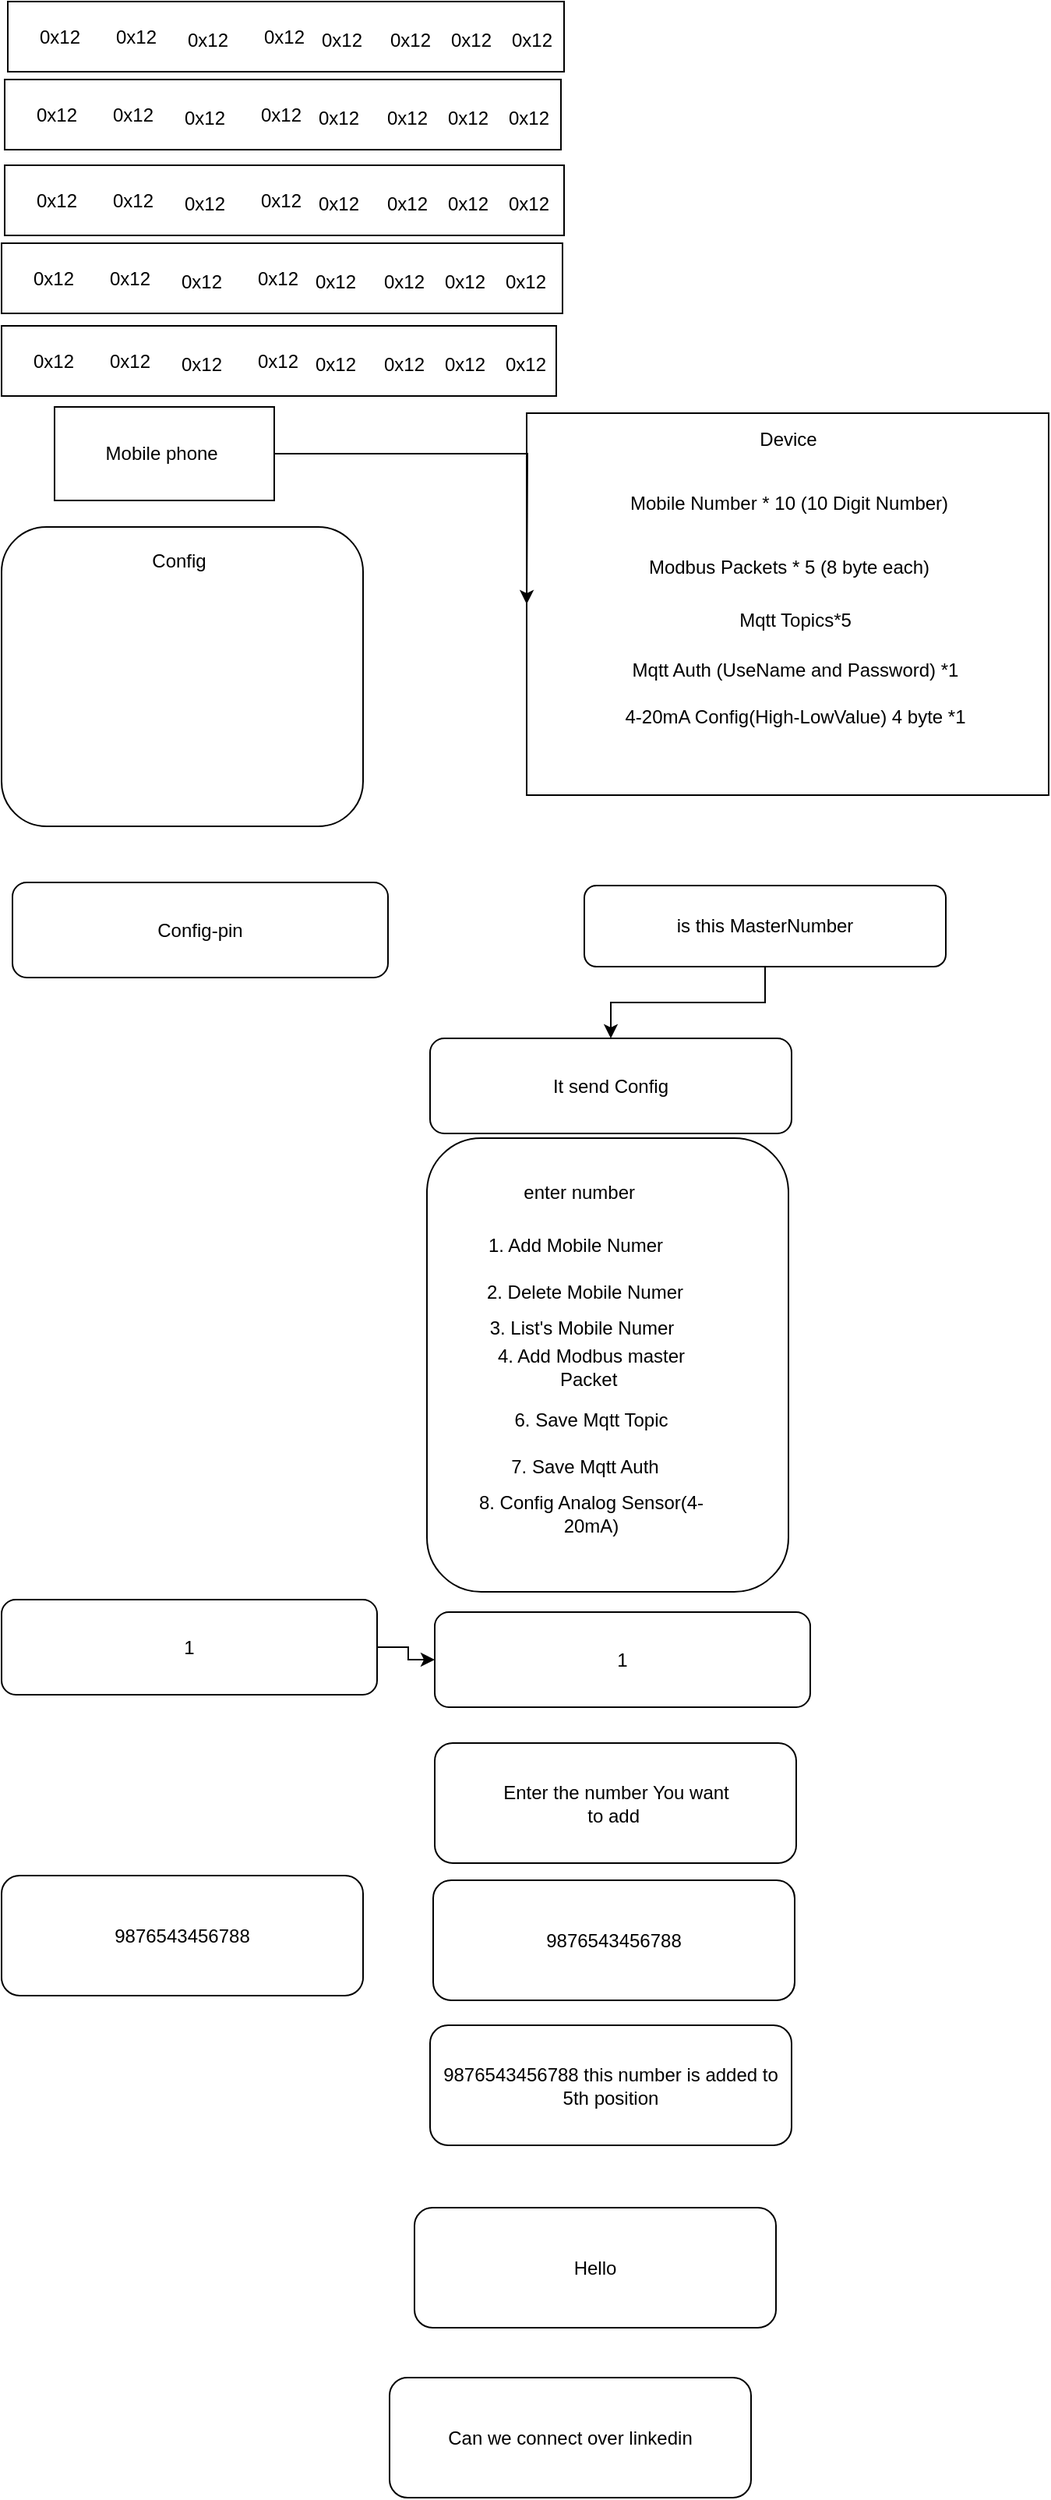 <mxfile version="20.7.4" type="device"><diagram id="UV3ZCmatX03Z8bhax8fV" name="Page-1"><mxGraphModel dx="1434" dy="854" grid="1" gridSize="10" guides="1" tooltips="1" connect="1" arrows="1" fold="1" page="1" pageScale="1" pageWidth="827" pageHeight="1169" math="0" shadow="0"><root><mxCell id="0"/><mxCell id="1" parent="0"/><mxCell id="59p0AvyfdVepsQXnpc3s-46" value="" style="rounded=0;whiteSpace=wrap;html=1;" parent="1" vertex="1"><mxGeometry x="395" y="294" width="335" height="245" as="geometry"/></mxCell><mxCell id="59p0AvyfdVepsQXnpc3s-80" value="" style="rounded=0;whiteSpace=wrap;html=1;" parent="1" vertex="1"><mxGeometry x="62" y="30" width="357" height="45" as="geometry"/></mxCell><mxCell id="59p0AvyfdVepsQXnpc3s-81" value="0x12" style="text;html=1;align=center;verticalAlign=middle;resizable=0;points=[];autosize=1;strokeColor=none;fillColor=none;" parent="1" vertex="1"><mxGeometry x="73" y="39.5" width="44" height="26" as="geometry"/></mxCell><mxCell id="59p0AvyfdVepsQXnpc3s-82" value="0x12" style="text;html=1;align=center;verticalAlign=middle;resizable=0;points=[];autosize=1;strokeColor=none;fillColor=none;" parent="1" vertex="1"><mxGeometry x="122" y="39.5" width="44" height="26" as="geometry"/></mxCell><mxCell id="59p0AvyfdVepsQXnpc3s-83" value="0x12" style="text;html=1;align=center;verticalAlign=middle;resizable=0;points=[];autosize=1;strokeColor=none;fillColor=none;" parent="1" vertex="1"><mxGeometry x="168" y="42" width="44" height="26" as="geometry"/></mxCell><mxCell id="59p0AvyfdVepsQXnpc3s-84" value="0x12" style="text;html=1;align=center;verticalAlign=middle;resizable=0;points=[];autosize=1;strokeColor=none;fillColor=none;" parent="1" vertex="1"><mxGeometry x="217" y="39.5" width="44" height="26" as="geometry"/></mxCell><mxCell id="59p0AvyfdVepsQXnpc3s-85" value="0x12" style="text;html=1;align=center;verticalAlign=middle;resizable=0;points=[];autosize=1;strokeColor=none;fillColor=none;" parent="1" vertex="1"><mxGeometry x="254" y="42" width="44" height="26" as="geometry"/></mxCell><mxCell id="59p0AvyfdVepsQXnpc3s-86" value="0x12" style="text;html=1;align=center;verticalAlign=middle;resizable=0;points=[];autosize=1;strokeColor=none;fillColor=none;" parent="1" vertex="1"><mxGeometry x="298" y="42" width="44" height="26" as="geometry"/></mxCell><mxCell id="59p0AvyfdVepsQXnpc3s-87" value="0x12" style="text;html=1;align=center;verticalAlign=middle;resizable=0;points=[];autosize=1;strokeColor=none;fillColor=none;" parent="1" vertex="1"><mxGeometry x="337" y="42" width="44" height="26" as="geometry"/></mxCell><mxCell id="59p0AvyfdVepsQXnpc3s-88" value="0x12" style="text;html=1;align=center;verticalAlign=middle;resizable=0;points=[];autosize=1;strokeColor=none;fillColor=none;" parent="1" vertex="1"><mxGeometry x="376" y="42" width="44" height="26" as="geometry"/></mxCell><mxCell id="59p0AvyfdVepsQXnpc3s-89" value="" style="rounded=0;whiteSpace=wrap;html=1;" parent="1" vertex="1"><mxGeometry x="60" y="80" width="357" height="45" as="geometry"/></mxCell><mxCell id="59p0AvyfdVepsQXnpc3s-90" value="0x12" style="text;html=1;align=center;verticalAlign=middle;resizable=0;points=[];autosize=1;strokeColor=none;fillColor=none;" parent="1" vertex="1"><mxGeometry x="71" y="89.5" width="44" height="26" as="geometry"/></mxCell><mxCell id="59p0AvyfdVepsQXnpc3s-91" value="0x12" style="text;html=1;align=center;verticalAlign=middle;resizable=0;points=[];autosize=1;strokeColor=none;fillColor=none;" parent="1" vertex="1"><mxGeometry x="120" y="89.5" width="44" height="26" as="geometry"/></mxCell><mxCell id="59p0AvyfdVepsQXnpc3s-92" value="0x12" style="text;html=1;align=center;verticalAlign=middle;resizable=0;points=[];autosize=1;strokeColor=none;fillColor=none;" parent="1" vertex="1"><mxGeometry x="166" y="92" width="44" height="26" as="geometry"/></mxCell><mxCell id="59p0AvyfdVepsQXnpc3s-93" value="0x12" style="text;html=1;align=center;verticalAlign=middle;resizable=0;points=[];autosize=1;strokeColor=none;fillColor=none;" parent="1" vertex="1"><mxGeometry x="215" y="89.5" width="44" height="26" as="geometry"/></mxCell><mxCell id="59p0AvyfdVepsQXnpc3s-94" value="0x12" style="text;html=1;align=center;verticalAlign=middle;resizable=0;points=[];autosize=1;strokeColor=none;fillColor=none;" parent="1" vertex="1"><mxGeometry x="252" y="92" width="44" height="26" as="geometry"/></mxCell><mxCell id="59p0AvyfdVepsQXnpc3s-95" value="0x12" style="text;html=1;align=center;verticalAlign=middle;resizable=0;points=[];autosize=1;strokeColor=none;fillColor=none;" parent="1" vertex="1"><mxGeometry x="296" y="92" width="44" height="26" as="geometry"/></mxCell><mxCell id="59p0AvyfdVepsQXnpc3s-96" value="0x12" style="text;html=1;align=center;verticalAlign=middle;resizable=0;points=[];autosize=1;strokeColor=none;fillColor=none;" parent="1" vertex="1"><mxGeometry x="335" y="92" width="44" height="26" as="geometry"/></mxCell><mxCell id="59p0AvyfdVepsQXnpc3s-97" value="0x12" style="text;html=1;align=center;verticalAlign=middle;resizable=0;points=[];autosize=1;strokeColor=none;fillColor=none;" parent="1" vertex="1"><mxGeometry x="374" y="92" width="44" height="26" as="geometry"/></mxCell><mxCell id="59p0AvyfdVepsQXnpc3s-98" value="" style="rounded=0;whiteSpace=wrap;html=1;" parent="1" vertex="1"><mxGeometry x="60" y="135" width="359" height="45" as="geometry"/></mxCell><mxCell id="59p0AvyfdVepsQXnpc3s-99" value="0x12" style="text;html=1;align=center;verticalAlign=middle;resizable=0;points=[];autosize=1;strokeColor=none;fillColor=none;" parent="1" vertex="1"><mxGeometry x="71" y="144.5" width="44" height="26" as="geometry"/></mxCell><mxCell id="59p0AvyfdVepsQXnpc3s-100" value="0x12" style="text;html=1;align=center;verticalAlign=middle;resizable=0;points=[];autosize=1;strokeColor=none;fillColor=none;" parent="1" vertex="1"><mxGeometry x="120" y="144.5" width="44" height="26" as="geometry"/></mxCell><mxCell id="59p0AvyfdVepsQXnpc3s-101" value="0x12" style="text;html=1;align=center;verticalAlign=middle;resizable=0;points=[];autosize=1;strokeColor=none;fillColor=none;" parent="1" vertex="1"><mxGeometry x="166" y="147" width="44" height="26" as="geometry"/></mxCell><mxCell id="59p0AvyfdVepsQXnpc3s-102" value="0x12" style="text;html=1;align=center;verticalAlign=middle;resizable=0;points=[];autosize=1;strokeColor=none;fillColor=none;" parent="1" vertex="1"><mxGeometry x="215" y="144.5" width="44" height="26" as="geometry"/></mxCell><mxCell id="59p0AvyfdVepsQXnpc3s-103" value="0x12" style="text;html=1;align=center;verticalAlign=middle;resizable=0;points=[];autosize=1;strokeColor=none;fillColor=none;" parent="1" vertex="1"><mxGeometry x="252" y="147" width="44" height="26" as="geometry"/></mxCell><mxCell id="59p0AvyfdVepsQXnpc3s-104" value="0x12" style="text;html=1;align=center;verticalAlign=middle;resizable=0;points=[];autosize=1;strokeColor=none;fillColor=none;" parent="1" vertex="1"><mxGeometry x="296" y="147" width="44" height="26" as="geometry"/></mxCell><mxCell id="59p0AvyfdVepsQXnpc3s-105" value="0x12" style="text;html=1;align=center;verticalAlign=middle;resizable=0;points=[];autosize=1;strokeColor=none;fillColor=none;" parent="1" vertex="1"><mxGeometry x="335" y="147" width="44" height="26" as="geometry"/></mxCell><mxCell id="59p0AvyfdVepsQXnpc3s-106" value="0x12" style="text;html=1;align=center;verticalAlign=middle;resizable=0;points=[];autosize=1;strokeColor=none;fillColor=none;" parent="1" vertex="1"><mxGeometry x="374" y="147" width="44" height="26" as="geometry"/></mxCell><mxCell id="59p0AvyfdVepsQXnpc3s-107" value="" style="rounded=0;whiteSpace=wrap;html=1;" parent="1" vertex="1"><mxGeometry x="58" y="185" width="360" height="45" as="geometry"/></mxCell><mxCell id="59p0AvyfdVepsQXnpc3s-108" value="0x12" style="text;html=1;align=center;verticalAlign=middle;resizable=0;points=[];autosize=1;strokeColor=none;fillColor=none;" parent="1" vertex="1"><mxGeometry x="69" y="194.5" width="44" height="26" as="geometry"/></mxCell><mxCell id="59p0AvyfdVepsQXnpc3s-109" value="0x12" style="text;html=1;align=center;verticalAlign=middle;resizable=0;points=[];autosize=1;strokeColor=none;fillColor=none;" parent="1" vertex="1"><mxGeometry x="118" y="194.5" width="44" height="26" as="geometry"/></mxCell><mxCell id="59p0AvyfdVepsQXnpc3s-110" value="0x12" style="text;html=1;align=center;verticalAlign=middle;resizable=0;points=[];autosize=1;strokeColor=none;fillColor=none;" parent="1" vertex="1"><mxGeometry x="164" y="197" width="44" height="26" as="geometry"/></mxCell><mxCell id="59p0AvyfdVepsQXnpc3s-111" value="0x12" style="text;html=1;align=center;verticalAlign=middle;resizable=0;points=[];autosize=1;strokeColor=none;fillColor=none;" parent="1" vertex="1"><mxGeometry x="213" y="194.5" width="44" height="26" as="geometry"/></mxCell><mxCell id="59p0AvyfdVepsQXnpc3s-112" value="0x12" style="text;html=1;align=center;verticalAlign=middle;resizable=0;points=[];autosize=1;strokeColor=none;fillColor=none;" parent="1" vertex="1"><mxGeometry x="250" y="197" width="44" height="26" as="geometry"/></mxCell><mxCell id="59p0AvyfdVepsQXnpc3s-113" value="0x12" style="text;html=1;align=center;verticalAlign=middle;resizable=0;points=[];autosize=1;strokeColor=none;fillColor=none;" parent="1" vertex="1"><mxGeometry x="294" y="197" width="44" height="26" as="geometry"/></mxCell><mxCell id="59p0AvyfdVepsQXnpc3s-114" value="0x12" style="text;html=1;align=center;verticalAlign=middle;resizable=0;points=[];autosize=1;strokeColor=none;fillColor=none;" parent="1" vertex="1"><mxGeometry x="333" y="197" width="44" height="26" as="geometry"/></mxCell><mxCell id="59p0AvyfdVepsQXnpc3s-115" value="0x12" style="text;html=1;align=center;verticalAlign=middle;resizable=0;points=[];autosize=1;strokeColor=none;fillColor=none;" parent="1" vertex="1"><mxGeometry x="372" y="197" width="44" height="26" as="geometry"/></mxCell><mxCell id="59p0AvyfdVepsQXnpc3s-116" value="" style="rounded=0;whiteSpace=wrap;html=1;" parent="1" vertex="1"><mxGeometry x="58" y="238" width="356" height="45" as="geometry"/></mxCell><mxCell id="59p0AvyfdVepsQXnpc3s-117" value="0x12" style="text;html=1;align=center;verticalAlign=middle;resizable=0;points=[];autosize=1;strokeColor=none;fillColor=none;" parent="1" vertex="1"><mxGeometry x="69" y="247.5" width="44" height="26" as="geometry"/></mxCell><mxCell id="59p0AvyfdVepsQXnpc3s-118" value="0x12" style="text;html=1;align=center;verticalAlign=middle;resizable=0;points=[];autosize=1;strokeColor=none;fillColor=none;" parent="1" vertex="1"><mxGeometry x="118" y="247.5" width="44" height="26" as="geometry"/></mxCell><mxCell id="59p0AvyfdVepsQXnpc3s-119" value="0x12" style="text;html=1;align=center;verticalAlign=middle;resizable=0;points=[];autosize=1;strokeColor=none;fillColor=none;" parent="1" vertex="1"><mxGeometry x="164" y="250" width="44" height="26" as="geometry"/></mxCell><mxCell id="59p0AvyfdVepsQXnpc3s-120" value="0x12" style="text;html=1;align=center;verticalAlign=middle;resizable=0;points=[];autosize=1;strokeColor=none;fillColor=none;" parent="1" vertex="1"><mxGeometry x="213" y="247.5" width="44" height="26" as="geometry"/></mxCell><mxCell id="59p0AvyfdVepsQXnpc3s-121" value="0x12" style="text;html=1;align=center;verticalAlign=middle;resizable=0;points=[];autosize=1;strokeColor=none;fillColor=none;" parent="1" vertex="1"><mxGeometry x="250" y="250" width="44" height="26" as="geometry"/></mxCell><mxCell id="59p0AvyfdVepsQXnpc3s-122" value="0x12" style="text;html=1;align=center;verticalAlign=middle;resizable=0;points=[];autosize=1;strokeColor=none;fillColor=none;" parent="1" vertex="1"><mxGeometry x="294" y="250" width="44" height="26" as="geometry"/></mxCell><mxCell id="59p0AvyfdVepsQXnpc3s-123" value="0x12" style="text;html=1;align=center;verticalAlign=middle;resizable=0;points=[];autosize=1;strokeColor=none;fillColor=none;" parent="1" vertex="1"><mxGeometry x="333" y="250" width="44" height="26" as="geometry"/></mxCell><mxCell id="59p0AvyfdVepsQXnpc3s-124" value="0x12" style="text;html=1;align=center;verticalAlign=middle;resizable=0;points=[];autosize=1;strokeColor=none;fillColor=none;" parent="1" vertex="1"><mxGeometry x="372" y="250" width="44" height="26" as="geometry"/></mxCell><mxCell id="59p0AvyfdVepsQXnpc3s-125" style="edgeStyle=orthogonalEdgeStyle;rounded=0;orthogonalLoop=1;jettySize=auto;html=1;" parent="1" source="59p0AvyfdVepsQXnpc3s-126" edge="1"><mxGeometry relative="1" as="geometry"><mxPoint x="395" y="416.5" as="targetPoint"/></mxGeometry></mxCell><mxCell id="59p0AvyfdVepsQXnpc3s-126" value="Mobile phone&amp;nbsp;" style="rounded=0;whiteSpace=wrap;html=1;" parent="1" vertex="1"><mxGeometry x="92" y="290" width="141" height="60" as="geometry"/></mxCell><mxCell id="59p0AvyfdVepsQXnpc3s-127" value="Device" style="text;html=1;strokeColor=none;fillColor=none;align=center;verticalAlign=middle;whiteSpace=wrap;rounded=0;" parent="1" vertex="1"><mxGeometry x="532.5" y="296" width="60" height="30" as="geometry"/></mxCell><mxCell id="59p0AvyfdVepsQXnpc3s-128" value="Mobile Number * 10 (10 Digit Number)" style="text;html=1;strokeColor=none;fillColor=none;align=center;verticalAlign=middle;whiteSpace=wrap;rounded=0;" parent="1" vertex="1"><mxGeometry x="425" y="337" width="277" height="30" as="geometry"/></mxCell><mxCell id="59p0AvyfdVepsQXnpc3s-129" value="Modbus Packets * 5 (8 byte each)" style="text;html=1;strokeColor=none;fillColor=none;align=center;verticalAlign=middle;whiteSpace=wrap;rounded=0;" parent="1" vertex="1"><mxGeometry x="425" y="378" width="277" height="30" as="geometry"/></mxCell><mxCell id="59p0AvyfdVepsQXnpc3s-130" value="Mqtt Topics*5" style="text;html=1;strokeColor=none;fillColor=none;align=center;verticalAlign=middle;whiteSpace=wrap;rounded=0;" parent="1" vertex="1"><mxGeometry x="429" y="412" width="277" height="30" as="geometry"/></mxCell><mxCell id="59p0AvyfdVepsQXnpc3s-131" value="Mqtt Auth (UseName and Password) *1" style="text;html=1;strokeColor=none;fillColor=none;align=center;verticalAlign=middle;whiteSpace=wrap;rounded=0;" parent="1" vertex="1"><mxGeometry x="429" y="444" width="277" height="30" as="geometry"/></mxCell><mxCell id="59p0AvyfdVepsQXnpc3s-132" value="4-20mA Config(High-LowValue) 4 byte *1" style="text;html=1;strokeColor=none;fillColor=none;align=center;verticalAlign=middle;whiteSpace=wrap;rounded=0;" parent="1" vertex="1"><mxGeometry x="429" y="474" width="277" height="30" as="geometry"/></mxCell><mxCell id="59p0AvyfdVepsQXnpc3s-133" value="" style="rounded=1;whiteSpace=wrap;html=1;" parent="1" vertex="1"><mxGeometry x="58" y="367" width="232" height="192" as="geometry"/></mxCell><mxCell id="59p0AvyfdVepsQXnpc3s-134" value="Config" style="text;html=1;strokeColor=none;fillColor=none;align=center;verticalAlign=middle;whiteSpace=wrap;rounded=0;" parent="1" vertex="1"><mxGeometry x="142" y="374" width="60" height="30" as="geometry"/></mxCell><mxCell id="59p0AvyfdVepsQXnpc3s-135" value="Config-pin" style="rounded=1;whiteSpace=wrap;html=1;" parent="1" vertex="1"><mxGeometry x="65" y="595" width="241" height="61" as="geometry"/></mxCell><mxCell id="59p0AvyfdVepsQXnpc3s-136" value="" style="edgeStyle=orthogonalEdgeStyle;rounded=0;orthogonalLoop=1;jettySize=auto;html=1;" parent="1" source="59p0AvyfdVepsQXnpc3s-137" target="59p0AvyfdVepsQXnpc3s-138" edge="1"><mxGeometry relative="1" as="geometry"/></mxCell><mxCell id="59p0AvyfdVepsQXnpc3s-137" value="is this MasterNumber" style="rounded=1;whiteSpace=wrap;html=1;" parent="1" vertex="1"><mxGeometry x="432" y="597" width="232" height="52" as="geometry"/></mxCell><mxCell id="59p0AvyfdVepsQXnpc3s-138" value="It send Config" style="rounded=1;whiteSpace=wrap;html=1;" parent="1" vertex="1"><mxGeometry x="333" y="695" width="232" height="61" as="geometry"/></mxCell><mxCell id="59p0AvyfdVepsQXnpc3s-139" value="" style="rounded=1;whiteSpace=wrap;html=1;" parent="1" vertex="1"><mxGeometry x="331" y="759" width="232" height="291" as="geometry"/></mxCell><mxCell id="59p0AvyfdVepsQXnpc3s-140" value="enter number&amp;nbsp;" style="text;html=1;strokeColor=none;fillColor=none;align=center;verticalAlign=middle;whiteSpace=wrap;rounded=0;" parent="1" vertex="1"><mxGeometry x="351" y="779" width="159" height="30" as="geometry"/></mxCell><mxCell id="59p0AvyfdVepsQXnpc3s-141" value="1. Add Mobile Numer" style="text;html=1;strokeColor=none;fillColor=none;align=center;verticalAlign=middle;whiteSpace=wrap;rounded=0;" parent="1" vertex="1"><mxGeometry x="347" y="813" width="159" height="30" as="geometry"/></mxCell><mxCell id="59p0AvyfdVepsQXnpc3s-142" value="2. Delete Mobile Numer" style="text;html=1;strokeColor=none;fillColor=none;align=center;verticalAlign=middle;whiteSpace=wrap;rounded=0;" parent="1" vertex="1"><mxGeometry x="353" y="843" width="159" height="30" as="geometry"/></mxCell><mxCell id="59p0AvyfdVepsQXnpc3s-143" value="3. List's Mobile Numer" style="text;html=1;strokeColor=none;fillColor=none;align=center;verticalAlign=middle;whiteSpace=wrap;rounded=0;" parent="1" vertex="1"><mxGeometry x="351" y="866" width="159" height="30" as="geometry"/></mxCell><mxCell id="59p0AvyfdVepsQXnpc3s-144" value="4. Add Modbus master Packet&amp;nbsp;" style="text;html=1;strokeColor=none;fillColor=none;align=center;verticalAlign=middle;whiteSpace=wrap;rounded=0;" parent="1" vertex="1"><mxGeometry x="357" y="891" width="159" height="30" as="geometry"/></mxCell><mxCell id="59p0AvyfdVepsQXnpc3s-145" value="6. Save Mqtt Topic" style="text;html=1;strokeColor=none;fillColor=none;align=center;verticalAlign=middle;whiteSpace=wrap;rounded=0;" parent="1" vertex="1"><mxGeometry x="357" y="925" width="159" height="30" as="geometry"/></mxCell><mxCell id="59p0AvyfdVepsQXnpc3s-146" value="7. Save Mqtt Auth" style="text;html=1;strokeColor=none;fillColor=none;align=center;verticalAlign=middle;whiteSpace=wrap;rounded=0;" parent="1" vertex="1"><mxGeometry x="353" y="955" width="159" height="30" as="geometry"/></mxCell><mxCell id="59p0AvyfdVepsQXnpc3s-147" value="8. Config Analog Sensor(4-20mA)" style="text;html=1;strokeColor=none;fillColor=none;align=center;verticalAlign=middle;whiteSpace=wrap;rounded=0;" parent="1" vertex="1"><mxGeometry x="357" y="985" width="159" height="30" as="geometry"/></mxCell><mxCell id="59p0AvyfdVepsQXnpc3s-148" value="" style="edgeStyle=orthogonalEdgeStyle;rounded=0;orthogonalLoop=1;jettySize=auto;html=1;" parent="1" source="59p0AvyfdVepsQXnpc3s-149" target="59p0AvyfdVepsQXnpc3s-150" edge="1"><mxGeometry relative="1" as="geometry"/></mxCell><mxCell id="59p0AvyfdVepsQXnpc3s-149" value="1" style="rounded=1;whiteSpace=wrap;html=1;" parent="1" vertex="1"><mxGeometry x="58" y="1055" width="241" height="61" as="geometry"/></mxCell><mxCell id="59p0AvyfdVepsQXnpc3s-150" value="1" style="rounded=1;whiteSpace=wrap;html=1;" parent="1" vertex="1"><mxGeometry x="336" y="1063" width="241" height="61" as="geometry"/></mxCell><mxCell id="59p0AvyfdVepsQXnpc3s-151" value="" style="rounded=1;whiteSpace=wrap;html=1;" parent="1" vertex="1"><mxGeometry x="336" y="1147" width="232" height="77" as="geometry"/></mxCell><mxCell id="59p0AvyfdVepsQXnpc3s-152" value="Enter the number You want to add&amp;nbsp;" style="text;html=1;strokeColor=none;fillColor=none;align=center;verticalAlign=middle;whiteSpace=wrap;rounded=0;" parent="1" vertex="1"><mxGeometry x="372.5" y="1170.5" width="159" height="30" as="geometry"/></mxCell><mxCell id="59p0AvyfdVepsQXnpc3s-153" value="9876543456788" style="rounded=1;whiteSpace=wrap;html=1;" parent="1" vertex="1"><mxGeometry x="58" y="1232" width="232" height="77" as="geometry"/></mxCell><mxCell id="59p0AvyfdVepsQXnpc3s-154" value="9876543456788" style="rounded=1;whiteSpace=wrap;html=1;" parent="1" vertex="1"><mxGeometry x="335" y="1235" width="232" height="77" as="geometry"/></mxCell><mxCell id="59p0AvyfdVepsQXnpc3s-155" value="9876543456788 this number is added to 5th position" style="rounded=1;whiteSpace=wrap;html=1;" parent="1" vertex="1"><mxGeometry x="333" y="1328" width="232" height="77" as="geometry"/></mxCell><mxCell id="59p0AvyfdVepsQXnpc3s-156" value="Hello" style="rounded=1;whiteSpace=wrap;html=1;" parent="1" vertex="1"><mxGeometry x="323" y="1445" width="232" height="77" as="geometry"/></mxCell><mxCell id="59p0AvyfdVepsQXnpc3s-157" value="Can we connect over linkedin" style="rounded=1;whiteSpace=wrap;html=1;" parent="1" vertex="1"><mxGeometry x="307" y="1554" width="232" height="77" as="geometry"/></mxCell></root></mxGraphModel></diagram></mxfile>